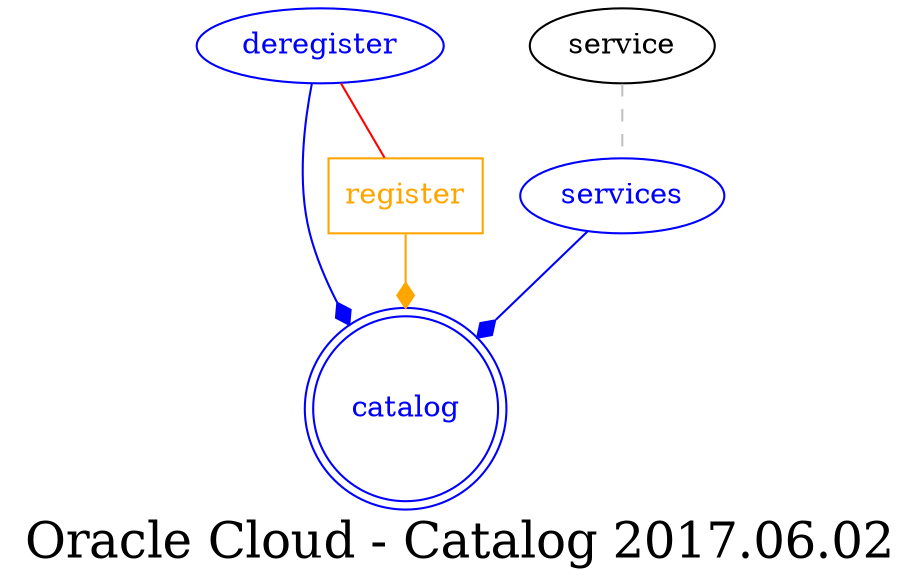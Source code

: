 digraph LexiconGraph {
graph[label="Oracle Cloud - Catalog 2017.06.02", fontsize=24]
splines=true
"catalog" [color=blue, fontcolor=blue, shape=doublecircle]
"register" [color=orange, fontcolor=orange, shape=box]
"register" -> "catalog" [color=orange, fontcolor=orange, arrowhead=diamond, arrowtail=none]
"deregister" -> "register" [color=red, fontcolor=red, arrowhead=none, arrowtail=none]
"deregister" -> "catalog" [color=blue, fontcolor=blue, arrowhead=diamond, arrowtail=none]
"deregister" [color=blue, fontcolor=blue, shape=ellipse]
"services" -> "catalog" [color=blue, fontcolor=blue, arrowhead=diamond, arrowtail=none]
"services" [color=blue, fontcolor=blue, shape=ellipse]
"service" -> "services" [color=grey, fontcolor=grey, arrowhead=none, arrowtail=none, style=dashed]
}

